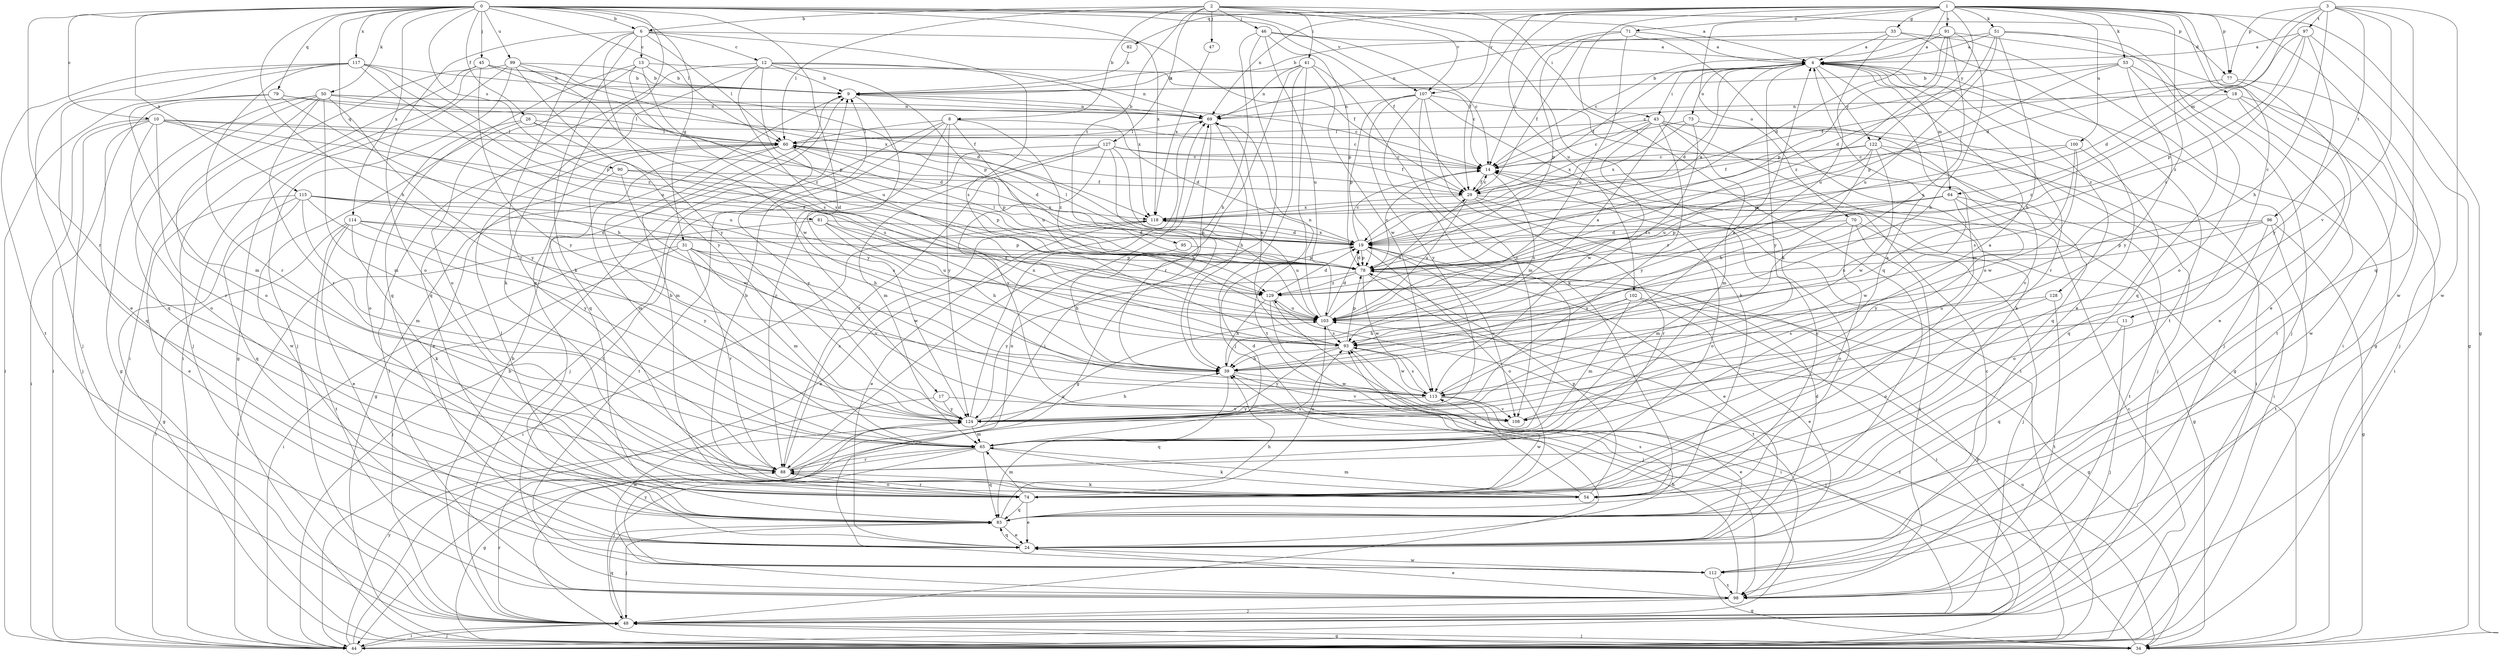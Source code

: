 strict digraph  {
0;
1;
2;
3;
4;
6;
8;
9;
10;
11;
12;
13;
14;
17;
18;
19;
24;
26;
29;
31;
33;
34;
39;
41;
43;
44;
45;
46;
47;
48;
50;
51;
53;
54;
60;
64;
65;
69;
70;
71;
73;
74;
77;
78;
79;
81;
82;
83;
88;
90;
91;
93;
95;
96;
97;
98;
99;
100;
102;
103;
107;
108;
112;
113;
114;
115;
117;
118;
122;
124;
127;
128;
129;
0 -> 4  [label=a];
0 -> 6  [label=b];
0 -> 10  [label=c];
0 -> 17  [label=d];
0 -> 24  [label=e];
0 -> 26  [label=f];
0 -> 29  [label=f];
0 -> 31  [label=g];
0 -> 39  [label=h];
0 -> 45  [label=j];
0 -> 50  [label=k];
0 -> 60  [label=l];
0 -> 77  [label=p];
0 -> 79  [label=q];
0 -> 81  [label=q];
0 -> 88  [label=r];
0 -> 90  [label=s];
0 -> 99  [label=u];
0 -> 107  [label=v];
0 -> 114  [label=x];
0 -> 115  [label=x];
0 -> 117  [label=x];
0 -> 118  [label=x];
1 -> 11  [label=c];
1 -> 18  [label=d];
1 -> 19  [label=d];
1 -> 29  [label=f];
1 -> 33  [label=g];
1 -> 34  [label=g];
1 -> 51  [label=k];
1 -> 53  [label=k];
1 -> 69  [label=n];
1 -> 70  [label=o];
1 -> 71  [label=o];
1 -> 77  [label=p];
1 -> 82  [label=q];
1 -> 83  [label=q];
1 -> 91  [label=s];
1 -> 93  [label=s];
1 -> 100  [label=u];
1 -> 102  [label=u];
1 -> 107  [label=v];
1 -> 112  [label=w];
1 -> 122  [label=y];
2 -> 6  [label=b];
2 -> 8  [label=b];
2 -> 41  [label=i];
2 -> 43  [label=i];
2 -> 46  [label=j];
2 -> 47  [label=j];
2 -> 54  [label=k];
2 -> 60  [label=l];
2 -> 95  [label=t];
2 -> 107  [label=v];
2 -> 127  [label=z];
3 -> 19  [label=d];
3 -> 39  [label=h];
3 -> 64  [label=m];
3 -> 77  [label=p];
3 -> 83  [label=q];
3 -> 96  [label=t];
3 -> 97  [label=t];
3 -> 108  [label=v];
3 -> 112  [label=w];
4 -> 9  [label=b];
4 -> 19  [label=d];
4 -> 24  [label=e];
4 -> 29  [label=f];
4 -> 43  [label=i];
4 -> 48  [label=j];
4 -> 64  [label=m];
4 -> 65  [label=m];
4 -> 73  [label=o];
4 -> 88  [label=r];
4 -> 122  [label=y];
4 -> 124  [label=y];
4 -> 128  [label=z];
6 -> 12  [label=c];
6 -> 13  [label=c];
6 -> 29  [label=f];
6 -> 54  [label=k];
6 -> 60  [label=l];
6 -> 74  [label=o];
6 -> 88  [label=r];
6 -> 93  [label=s];
6 -> 124  [label=y];
8 -> 19  [label=d];
8 -> 48  [label=j];
8 -> 60  [label=l];
8 -> 88  [label=r];
8 -> 98  [label=t];
8 -> 103  [label=u];
8 -> 124  [label=y];
8 -> 129  [label=z];
9 -> 69  [label=n];
9 -> 83  [label=q];
9 -> 124  [label=y];
10 -> 19  [label=d];
10 -> 44  [label=i];
10 -> 48  [label=j];
10 -> 60  [label=l];
10 -> 74  [label=o];
10 -> 83  [label=q];
10 -> 88  [label=r];
10 -> 103  [label=u];
10 -> 129  [label=z];
11 -> 48  [label=j];
11 -> 83  [label=q];
11 -> 93  [label=s];
12 -> 9  [label=b];
12 -> 54  [label=k];
12 -> 69  [label=n];
12 -> 78  [label=p];
12 -> 83  [label=q];
12 -> 93  [label=s];
12 -> 103  [label=u];
12 -> 118  [label=x];
13 -> 9  [label=b];
13 -> 14  [label=c];
13 -> 74  [label=o];
13 -> 83  [label=q];
13 -> 93  [label=s];
13 -> 129  [label=z];
14 -> 29  [label=f];
14 -> 93  [label=s];
17 -> 108  [label=v];
17 -> 112  [label=w];
17 -> 124  [label=y];
18 -> 24  [label=e];
18 -> 44  [label=i];
18 -> 69  [label=n];
18 -> 112  [label=w];
18 -> 129  [label=z];
19 -> 4  [label=a];
19 -> 14  [label=c];
19 -> 24  [label=e];
19 -> 60  [label=l];
19 -> 74  [label=o];
19 -> 78  [label=p];
19 -> 108  [label=v];
19 -> 118  [label=x];
24 -> 19  [label=d];
24 -> 83  [label=q];
24 -> 93  [label=s];
24 -> 112  [label=w];
26 -> 14  [label=c];
26 -> 60  [label=l];
26 -> 74  [label=o];
26 -> 93  [label=s];
26 -> 112  [label=w];
29 -> 14  [label=c];
29 -> 34  [label=g];
29 -> 74  [label=o];
29 -> 88  [label=r];
29 -> 103  [label=u];
29 -> 118  [label=x];
31 -> 44  [label=i];
31 -> 48  [label=j];
31 -> 65  [label=m];
31 -> 78  [label=p];
31 -> 88  [label=r];
31 -> 108  [label=v];
31 -> 113  [label=w];
33 -> 4  [label=a];
33 -> 29  [label=f];
33 -> 44  [label=i];
33 -> 69  [label=n];
33 -> 98  [label=t];
33 -> 103  [label=u];
34 -> 48  [label=j];
34 -> 103  [label=u];
34 -> 129  [label=z];
39 -> 4  [label=a];
39 -> 83  [label=q];
39 -> 108  [label=v];
39 -> 113  [label=w];
41 -> 9  [label=b];
41 -> 48  [label=j];
41 -> 54  [label=k];
41 -> 69  [label=n];
41 -> 88  [label=r];
41 -> 98  [label=t];
41 -> 113  [label=w];
43 -> 14  [label=c];
43 -> 44  [label=i];
43 -> 48  [label=j];
43 -> 54  [label=k];
43 -> 60  [label=l];
43 -> 65  [label=m];
43 -> 113  [label=w];
43 -> 118  [label=x];
43 -> 124  [label=y];
44 -> 9  [label=b];
44 -> 14  [label=c];
44 -> 48  [label=j];
44 -> 69  [label=n];
44 -> 78  [label=p];
44 -> 124  [label=y];
45 -> 9  [label=b];
45 -> 44  [label=i];
45 -> 48  [label=j];
45 -> 78  [label=p];
45 -> 118  [label=x];
45 -> 124  [label=y];
46 -> 4  [label=a];
46 -> 14  [label=c];
46 -> 39  [label=h];
46 -> 44  [label=i];
46 -> 78  [label=p];
46 -> 103  [label=u];
47 -> 118  [label=x];
48 -> 9  [label=b];
48 -> 34  [label=g];
48 -> 44  [label=i];
48 -> 83  [label=q];
48 -> 88  [label=r];
50 -> 14  [label=c];
50 -> 34  [label=g];
50 -> 44  [label=i];
50 -> 60  [label=l];
50 -> 65  [label=m];
50 -> 69  [label=n];
50 -> 74  [label=o];
50 -> 83  [label=q];
50 -> 88  [label=r];
50 -> 124  [label=y];
51 -> 4  [label=a];
51 -> 9  [label=b];
51 -> 19  [label=d];
51 -> 39  [label=h];
51 -> 48  [label=j];
51 -> 74  [label=o];
51 -> 103  [label=u];
53 -> 9  [label=b];
53 -> 14  [label=c];
53 -> 78  [label=p];
53 -> 83  [label=q];
53 -> 98  [label=t];
53 -> 124  [label=y];
54 -> 9  [label=b];
54 -> 14  [label=c];
54 -> 65  [label=m];
54 -> 78  [label=p];
54 -> 93  [label=s];
60 -> 14  [label=c];
60 -> 19  [label=d];
60 -> 24  [label=e];
60 -> 34  [label=g];
60 -> 65  [label=m];
60 -> 78  [label=p];
60 -> 124  [label=y];
64 -> 78  [label=p];
64 -> 98  [label=t];
64 -> 113  [label=w];
64 -> 118  [label=x];
64 -> 124  [label=y];
64 -> 129  [label=z];
65 -> 4  [label=a];
65 -> 19  [label=d];
65 -> 34  [label=g];
65 -> 48  [label=j];
65 -> 54  [label=k];
65 -> 83  [label=q];
65 -> 88  [label=r];
69 -> 9  [label=b];
69 -> 34  [label=g];
69 -> 39  [label=h];
69 -> 60  [label=l];
70 -> 19  [label=d];
70 -> 48  [label=j];
70 -> 65  [label=m];
70 -> 74  [label=o];
70 -> 98  [label=t];
71 -> 4  [label=a];
71 -> 14  [label=c];
71 -> 74  [label=o];
71 -> 78  [label=p];
71 -> 103  [label=u];
73 -> 60  [label=l];
73 -> 83  [label=q];
73 -> 93  [label=s];
73 -> 118  [label=x];
74 -> 9  [label=b];
74 -> 24  [label=e];
74 -> 65  [label=m];
74 -> 83  [label=q];
74 -> 88  [label=r];
74 -> 103  [label=u];
74 -> 113  [label=w];
77 -> 24  [label=e];
77 -> 29  [label=f];
77 -> 48  [label=j];
78 -> 14  [label=c];
78 -> 19  [label=d];
78 -> 44  [label=i];
78 -> 60  [label=l];
78 -> 98  [label=t];
78 -> 113  [label=w];
78 -> 124  [label=y];
78 -> 129  [label=z];
79 -> 29  [label=f];
79 -> 39  [label=h];
79 -> 44  [label=i];
79 -> 65  [label=m];
79 -> 69  [label=n];
81 -> 19  [label=d];
81 -> 39  [label=h];
81 -> 44  [label=i];
81 -> 103  [label=u];
81 -> 129  [label=z];
82 -> 9  [label=b];
83 -> 24  [label=e];
83 -> 39  [label=h];
83 -> 48  [label=j];
83 -> 60  [label=l];
88 -> 54  [label=k];
88 -> 74  [label=o];
88 -> 93  [label=s];
88 -> 103  [label=u];
88 -> 118  [label=x];
90 -> 29  [label=f];
90 -> 65  [label=m];
90 -> 78  [label=p];
90 -> 113  [label=w];
91 -> 4  [label=a];
91 -> 14  [label=c];
91 -> 34  [label=g];
91 -> 39  [label=h];
91 -> 78  [label=p];
91 -> 93  [label=s];
91 -> 129  [label=z];
93 -> 39  [label=h];
93 -> 48  [label=j];
93 -> 69  [label=n];
93 -> 78  [label=p];
93 -> 113  [label=w];
93 -> 124  [label=y];
95 -> 39  [label=h];
95 -> 78  [label=p];
96 -> 19  [label=d];
96 -> 34  [label=g];
96 -> 74  [label=o];
96 -> 78  [label=p];
96 -> 98  [label=t];
96 -> 103  [label=u];
97 -> 4  [label=a];
97 -> 19  [label=d];
97 -> 34  [label=g];
97 -> 78  [label=p];
97 -> 124  [label=y];
97 -> 129  [label=z];
98 -> 24  [label=e];
98 -> 39  [label=h];
98 -> 48  [label=j];
98 -> 60  [label=l];
99 -> 9  [label=b];
99 -> 19  [label=d];
99 -> 34  [label=g];
99 -> 44  [label=i];
99 -> 48  [label=j];
99 -> 113  [label=w];
99 -> 124  [label=y];
100 -> 14  [label=c];
100 -> 78  [label=p];
100 -> 83  [label=q];
100 -> 93  [label=s];
100 -> 113  [label=w];
102 -> 24  [label=e];
102 -> 34  [label=g];
102 -> 39  [label=h];
102 -> 65  [label=m];
102 -> 103  [label=u];
103 -> 19  [label=d];
103 -> 29  [label=f];
103 -> 69  [label=n];
103 -> 93  [label=s];
107 -> 34  [label=g];
107 -> 44  [label=i];
107 -> 54  [label=k];
107 -> 65  [label=m];
107 -> 69  [label=n];
107 -> 78  [label=p];
107 -> 108  [label=v];
107 -> 124  [label=y];
108 -> 4  [label=a];
112 -> 14  [label=c];
112 -> 34  [label=g];
112 -> 69  [label=n];
112 -> 98  [label=t];
112 -> 124  [label=y];
113 -> 4  [label=a];
113 -> 24  [label=e];
113 -> 93  [label=s];
113 -> 108  [label=v];
113 -> 124  [label=y];
114 -> 19  [label=d];
114 -> 24  [label=e];
114 -> 44  [label=i];
114 -> 54  [label=k];
114 -> 78  [label=p];
114 -> 98  [label=t];
114 -> 124  [label=y];
115 -> 24  [label=e];
115 -> 34  [label=g];
115 -> 39  [label=h];
115 -> 65  [label=m];
115 -> 83  [label=q];
115 -> 93  [label=s];
115 -> 118  [label=x];
115 -> 124  [label=y];
117 -> 9  [label=b];
117 -> 24  [label=e];
117 -> 48  [label=j];
117 -> 78  [label=p];
117 -> 88  [label=r];
117 -> 98  [label=t];
117 -> 103  [label=u];
117 -> 129  [label=z];
118 -> 19  [label=d];
118 -> 24  [label=e];
118 -> 44  [label=i];
118 -> 103  [label=u];
122 -> 14  [label=c];
122 -> 29  [label=f];
122 -> 39  [label=h];
122 -> 44  [label=i];
122 -> 103  [label=u];
122 -> 108  [label=v];
122 -> 113  [label=w];
124 -> 39  [label=h];
124 -> 65  [label=m];
124 -> 69  [label=n];
127 -> 14  [label=c];
127 -> 29  [label=f];
127 -> 39  [label=h];
127 -> 65  [label=m];
127 -> 88  [label=r];
127 -> 98  [label=t];
127 -> 103  [label=u];
127 -> 108  [label=v];
128 -> 74  [label=o];
128 -> 98  [label=t];
128 -> 103  [label=u];
129 -> 19  [label=d];
129 -> 39  [label=h];
129 -> 44  [label=i];
129 -> 48  [label=j];
129 -> 103  [label=u];
}
